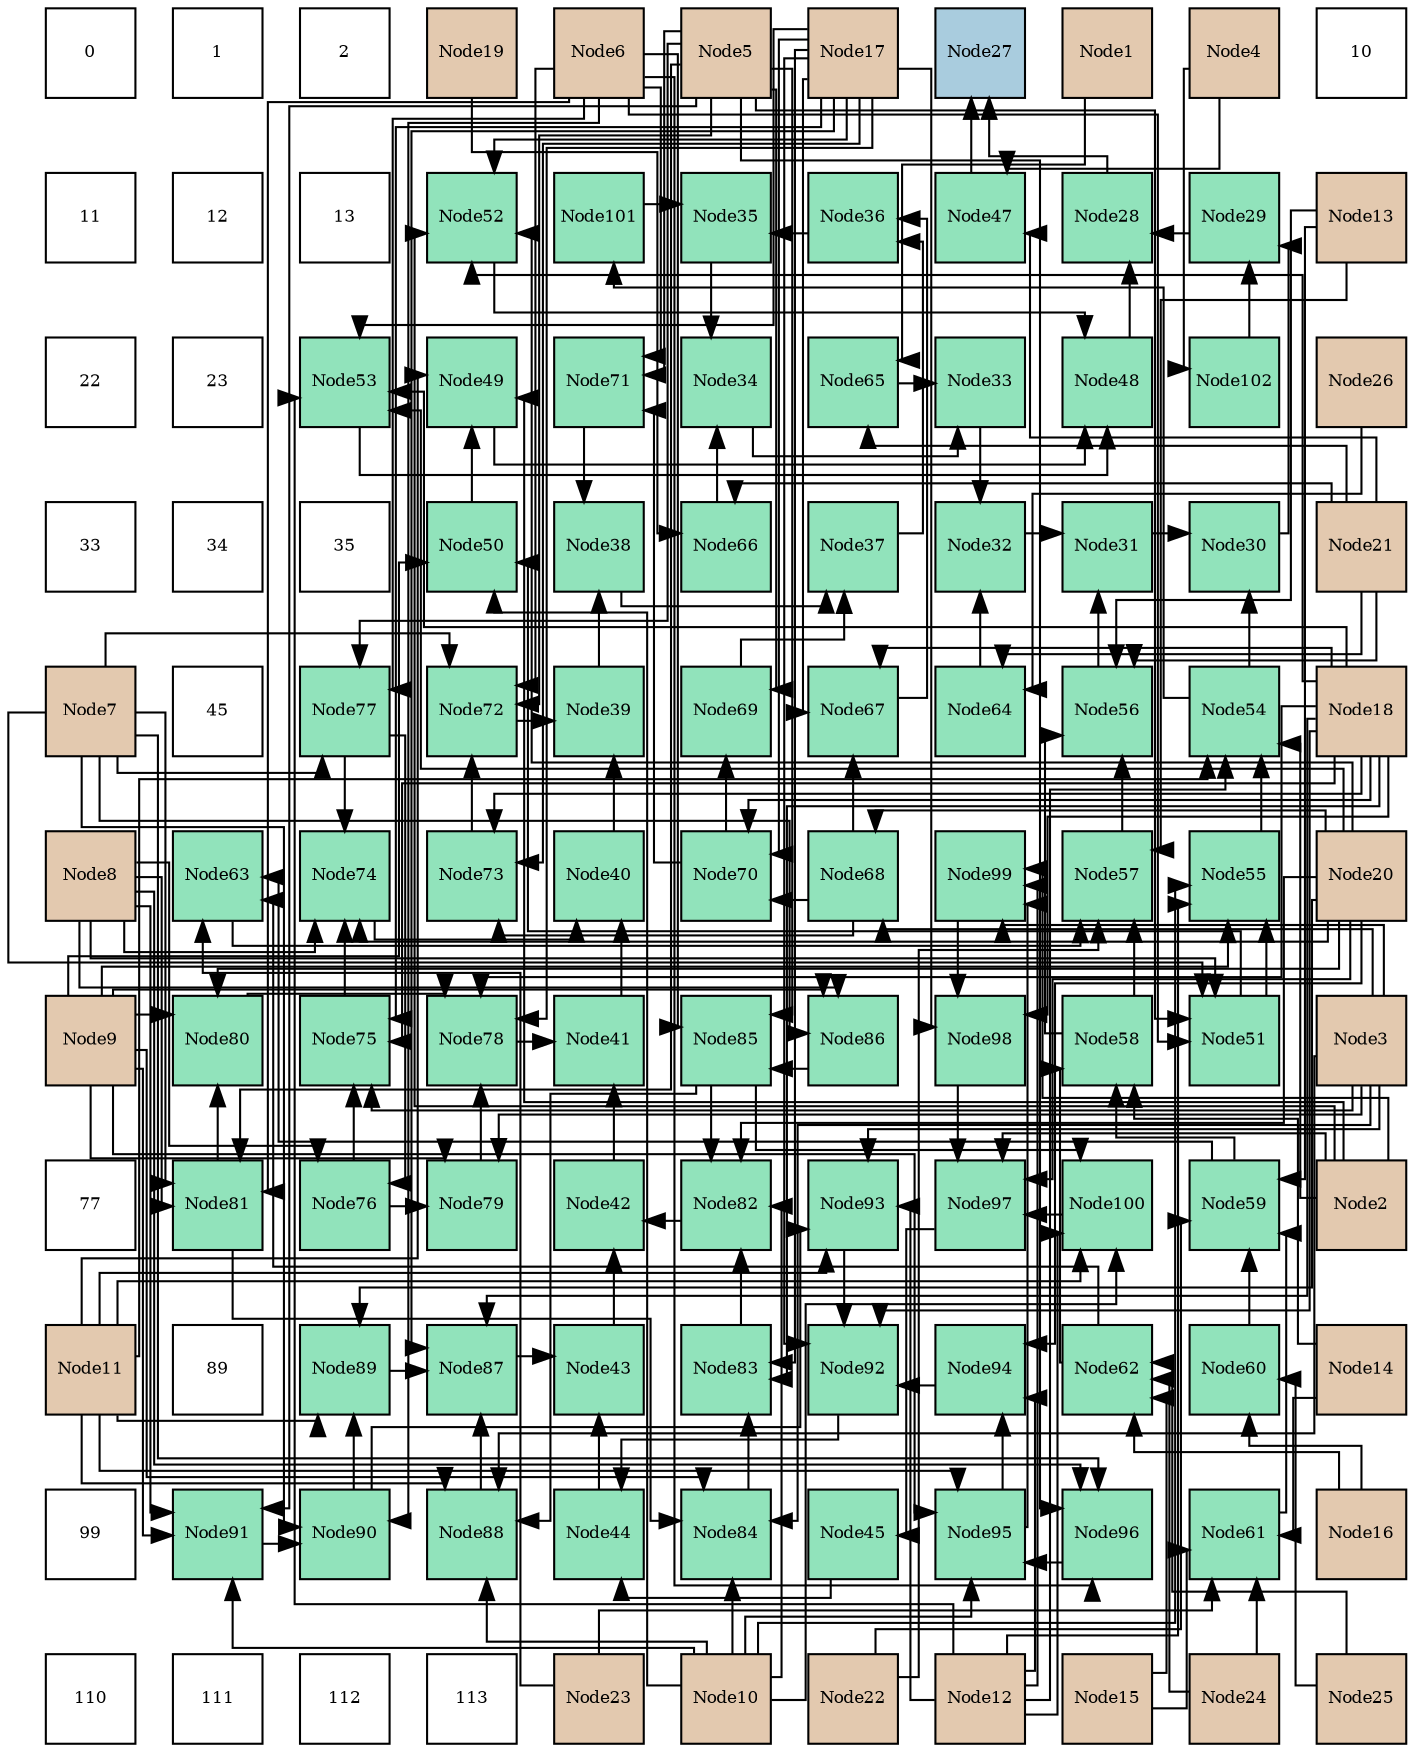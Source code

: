digraph layout{
 rankdir=TB;
 splines=ortho;
 node [style=filled shape=square fixedsize=true width=0.6];
0[label="0", fontsize=8, fillcolor="#ffffff"];
1[label="1", fontsize=8, fillcolor="#ffffff"];
2[label="2", fontsize=8, fillcolor="#ffffff"];
3[label="Node19", fontsize=8, fillcolor="#e3c9af"];
4[label="Node6", fontsize=8, fillcolor="#e3c9af"];
5[label="Node5", fontsize=8, fillcolor="#e3c9af"];
6[label="Node17", fontsize=8, fillcolor="#e3c9af"];
7[label="Node27", fontsize=8, fillcolor="#a9ccde"];
8[label="Node1", fontsize=8, fillcolor="#e3c9af"];
9[label="Node4", fontsize=8, fillcolor="#e3c9af"];
10[label="10", fontsize=8, fillcolor="#ffffff"];
11[label="11", fontsize=8, fillcolor="#ffffff"];
12[label="12", fontsize=8, fillcolor="#ffffff"];
13[label="13", fontsize=8, fillcolor="#ffffff"];
14[label="Node52", fontsize=8, fillcolor="#91e3bb"];
15[label="Node101", fontsize=8, fillcolor="#91e3bb"];
16[label="Node35", fontsize=8, fillcolor="#91e3bb"];
17[label="Node36", fontsize=8, fillcolor="#91e3bb"];
18[label="Node47", fontsize=8, fillcolor="#91e3bb"];
19[label="Node28", fontsize=8, fillcolor="#91e3bb"];
20[label="Node29", fontsize=8, fillcolor="#91e3bb"];
21[label="Node13", fontsize=8, fillcolor="#e3c9af"];
22[label="22", fontsize=8, fillcolor="#ffffff"];
23[label="23", fontsize=8, fillcolor="#ffffff"];
24[label="Node53", fontsize=8, fillcolor="#91e3bb"];
25[label="Node49", fontsize=8, fillcolor="#91e3bb"];
26[label="Node71", fontsize=8, fillcolor="#91e3bb"];
27[label="Node34", fontsize=8, fillcolor="#91e3bb"];
28[label="Node65", fontsize=8, fillcolor="#91e3bb"];
29[label="Node33", fontsize=8, fillcolor="#91e3bb"];
30[label="Node48", fontsize=8, fillcolor="#91e3bb"];
31[label="Node102", fontsize=8, fillcolor="#91e3bb"];
32[label="Node26", fontsize=8, fillcolor="#e3c9af"];
33[label="33", fontsize=8, fillcolor="#ffffff"];
34[label="34", fontsize=8, fillcolor="#ffffff"];
35[label="35", fontsize=8, fillcolor="#ffffff"];
36[label="Node50", fontsize=8, fillcolor="#91e3bb"];
37[label="Node38", fontsize=8, fillcolor="#91e3bb"];
38[label="Node66", fontsize=8, fillcolor="#91e3bb"];
39[label="Node37", fontsize=8, fillcolor="#91e3bb"];
40[label="Node32", fontsize=8, fillcolor="#91e3bb"];
41[label="Node31", fontsize=8, fillcolor="#91e3bb"];
42[label="Node30", fontsize=8, fillcolor="#91e3bb"];
43[label="Node21", fontsize=8, fillcolor="#e3c9af"];
44[label="Node7", fontsize=8, fillcolor="#e3c9af"];
45[label="45", fontsize=8, fillcolor="#ffffff"];
46[label="Node77", fontsize=8, fillcolor="#91e3bb"];
47[label="Node72", fontsize=8, fillcolor="#91e3bb"];
48[label="Node39", fontsize=8, fillcolor="#91e3bb"];
49[label="Node69", fontsize=8, fillcolor="#91e3bb"];
50[label="Node67", fontsize=8, fillcolor="#91e3bb"];
51[label="Node64", fontsize=8, fillcolor="#91e3bb"];
52[label="Node56", fontsize=8, fillcolor="#91e3bb"];
53[label="Node54", fontsize=8, fillcolor="#91e3bb"];
54[label="Node18", fontsize=8, fillcolor="#e3c9af"];
55[label="Node8", fontsize=8, fillcolor="#e3c9af"];
56[label="Node63", fontsize=8, fillcolor="#91e3bb"];
57[label="Node74", fontsize=8, fillcolor="#91e3bb"];
58[label="Node73", fontsize=8, fillcolor="#91e3bb"];
59[label="Node40", fontsize=8, fillcolor="#91e3bb"];
60[label="Node70", fontsize=8, fillcolor="#91e3bb"];
61[label="Node68", fontsize=8, fillcolor="#91e3bb"];
62[label="Node99", fontsize=8, fillcolor="#91e3bb"];
63[label="Node57", fontsize=8, fillcolor="#91e3bb"];
64[label="Node55", fontsize=8, fillcolor="#91e3bb"];
65[label="Node20", fontsize=8, fillcolor="#e3c9af"];
66[label="Node9", fontsize=8, fillcolor="#e3c9af"];
67[label="Node80", fontsize=8, fillcolor="#91e3bb"];
68[label="Node75", fontsize=8, fillcolor="#91e3bb"];
69[label="Node78", fontsize=8, fillcolor="#91e3bb"];
70[label="Node41", fontsize=8, fillcolor="#91e3bb"];
71[label="Node85", fontsize=8, fillcolor="#91e3bb"];
72[label="Node86", fontsize=8, fillcolor="#91e3bb"];
73[label="Node98", fontsize=8, fillcolor="#91e3bb"];
74[label="Node58", fontsize=8, fillcolor="#91e3bb"];
75[label="Node51", fontsize=8, fillcolor="#91e3bb"];
76[label="Node3", fontsize=8, fillcolor="#e3c9af"];
77[label="77", fontsize=8, fillcolor="#ffffff"];
78[label="Node81", fontsize=8, fillcolor="#91e3bb"];
79[label="Node76", fontsize=8, fillcolor="#91e3bb"];
80[label="Node79", fontsize=8, fillcolor="#91e3bb"];
81[label="Node42", fontsize=8, fillcolor="#91e3bb"];
82[label="Node82", fontsize=8, fillcolor="#91e3bb"];
83[label="Node93", fontsize=8, fillcolor="#91e3bb"];
84[label="Node97", fontsize=8, fillcolor="#91e3bb"];
85[label="Node100", fontsize=8, fillcolor="#91e3bb"];
86[label="Node59", fontsize=8, fillcolor="#91e3bb"];
87[label="Node2", fontsize=8, fillcolor="#e3c9af"];
88[label="Node11", fontsize=8, fillcolor="#e3c9af"];
89[label="89", fontsize=8, fillcolor="#ffffff"];
90[label="Node89", fontsize=8, fillcolor="#91e3bb"];
91[label="Node87", fontsize=8, fillcolor="#91e3bb"];
92[label="Node43", fontsize=8, fillcolor="#91e3bb"];
93[label="Node83", fontsize=8, fillcolor="#91e3bb"];
94[label="Node92", fontsize=8, fillcolor="#91e3bb"];
95[label="Node94", fontsize=8, fillcolor="#91e3bb"];
96[label="Node62", fontsize=8, fillcolor="#91e3bb"];
97[label="Node60", fontsize=8, fillcolor="#91e3bb"];
98[label="Node14", fontsize=8, fillcolor="#e3c9af"];
99[label="99", fontsize=8, fillcolor="#ffffff"];
100[label="Node91", fontsize=8, fillcolor="#91e3bb"];
101[label="Node90", fontsize=8, fillcolor="#91e3bb"];
102[label="Node88", fontsize=8, fillcolor="#91e3bb"];
103[label="Node44", fontsize=8, fillcolor="#91e3bb"];
104[label="Node84", fontsize=8, fillcolor="#91e3bb"];
105[label="Node45", fontsize=8, fillcolor="#91e3bb"];
106[label="Node95", fontsize=8, fillcolor="#91e3bb"];
107[label="Node96", fontsize=8, fillcolor="#91e3bb"];
108[label="Node61", fontsize=8, fillcolor="#91e3bb"];
109[label="Node16", fontsize=8, fillcolor="#e3c9af"];
110[label="110", fontsize=8, fillcolor="#ffffff"];
111[label="111", fontsize=8, fillcolor="#ffffff"];
112[label="112", fontsize=8, fillcolor="#ffffff"];
113[label="113", fontsize=8, fillcolor="#ffffff"];
114[label="Node23", fontsize=8, fillcolor="#e3c9af"];
115[label="Node10", fontsize=8, fillcolor="#e3c9af"];
116[label="Node22", fontsize=8, fillcolor="#e3c9af"];
117[label="Node12", fontsize=8, fillcolor="#e3c9af"];
118[label="Node15", fontsize=8, fillcolor="#e3c9af"];
119[label="Node24", fontsize=8, fillcolor="#e3c9af"];
120[label="Node25", fontsize=8, fillcolor="#e3c9af"];
edge [constraint=false, style=vis];19 -> 7;
18 -> 7;
20 -> 19;
30 -> 19;
42 -> 20;
31 -> 20;
41 -> 42;
53 -> 42;
40 -> 41;
52 -> 41;
29 -> 40;
51 -> 40;
27 -> 29;
28 -> 29;
16 -> 27;
38 -> 27;
17 -> 16;
15 -> 16;
39 -> 17;
50 -> 17;
37 -> 39;
49 -> 39;
48 -> 37;
26 -> 37;
59 -> 48;
47 -> 48;
70 -> 59;
57 -> 59;
81 -> 70;
69 -> 70;
92 -> 81;
82 -> 81;
103 -> 92;
91 -> 92;
105 -> 103;
94 -> 103;
84 -> 105;
63 -> 52;
74 -> 52;
21 -> 52;
43 -> 52;
73 -> 84;
85 -> 84;
87 -> 84;
65 -> 84;
25 -> 30;
14 -> 30;
24 -> 30;
74 -> 63;
56 -> 63;
21 -> 63;
116 -> 63;
68 -> 57;
46 -> 57;
55 -> 57;
65 -> 57;
80 -> 69;
67 -> 69;
6 -> 69;
54 -> 69;
93 -> 82;
71 -> 82;
115 -> 82;
65 -> 82;
102 -> 91;
90 -> 91;
6 -> 91;
54 -> 91;
83 -> 94;
95 -> 94;
6 -> 94;
54 -> 94;
62 -> 73;
6 -> 73;
54 -> 73;
53 -> 15;
36 -> 25;
87 -> 25;
88 -> 25;
64 -> 53;
87 -> 53;
88 -> 53;
117 -> 53;
86 -> 74;
96 -> 74;
98 -> 74;
86 -> 56;
96 -> 56;
114 -> 56;
60 -> 49;
5 -> 49;
60 -> 26;
5 -> 26;
4 -> 26;
58 -> 47;
5 -> 47;
4 -> 47;
44 -> 47;
79 -> 68;
76 -> 68;
6 -> 68;
54 -> 68;
79 -> 80;
76 -> 80;
66 -> 80;
104 -> 93;
6 -> 93;
54 -> 93;
71 -> 102;
76 -> 102;
115 -> 102;
88 -> 102;
101 -> 90;
88 -> 90;
65 -> 90;
101 -> 83;
76 -> 83;
88 -> 83;
117 -> 83;
106 -> 95;
117 -> 95;
65 -> 95;
106 -> 62;
87 -> 62;
76 -> 62;
117 -> 62;
71 -> 85;
115 -> 85;
88 -> 85;
117 -> 85;
75 -> 36;
66 -> 36;
115 -> 36;
75 -> 64;
66 -> 64;
115 -> 64;
117 -> 64;
97 -> 86;
108 -> 86;
21 -> 86;
116 -> 86;
61 -> 50;
6 -> 50;
54 -> 50;
61 -> 60;
6 -> 60;
54 -> 60;
61 -> 58;
6 -> 58;
54 -> 58;
46 -> 79;
55 -> 79;
78 -> 67;
66 -> 67;
65 -> 67;
78 -> 104;
76 -> 104;
66 -> 104;
115 -> 104;
72 -> 71;
5 -> 71;
4 -> 71;
100 -> 101;
4 -> 101;
44 -> 101;
107 -> 106;
66 -> 106;
115 -> 106;
88 -> 106;
9 -> 18;
43 -> 18;
5 -> 75;
4 -> 75;
44 -> 75;
55 -> 75;
87 -> 14;
6 -> 14;
54 -> 14;
65 -> 14;
117 -> 24;
6 -> 24;
54 -> 24;
65 -> 24;
109 -> 97;
120 -> 97;
98 -> 108;
118 -> 108;
114 -> 108;
119 -> 108;
118 -> 96;
109 -> 96;
119 -> 96;
120 -> 96;
43 -> 51;
32 -> 51;
8 -> 28;
43 -> 28;
3 -> 38;
43 -> 38;
76 -> 61;
65 -> 61;
5 -> 46;
4 -> 46;
44 -> 46;
5 -> 78;
4 -> 78;
44 -> 78;
55 -> 78;
44 -> 72;
55 -> 72;
66 -> 72;
5 -> 100;
55 -> 100;
66 -> 100;
115 -> 100;
5 -> 107;
4 -> 107;
44 -> 107;
55 -> 107;
9 -> 31;
edge [constraint=true, style=invis];
0 -> 11 -> 22 -> 33 -> 44 -> 55 -> 66 -> 77 -> 88 -> 99 -> 110;
1 -> 12 -> 23 -> 34 -> 45 -> 56 -> 67 -> 78 -> 89 -> 100 -> 111;
2 -> 13 -> 24 -> 35 -> 46 -> 57 -> 68 -> 79 -> 90 -> 101 -> 112;
3 -> 14 -> 25 -> 36 -> 47 -> 58 -> 69 -> 80 -> 91 -> 102 -> 113;
4 -> 15 -> 26 -> 37 -> 48 -> 59 -> 70 -> 81 -> 92 -> 103 -> 114;
5 -> 16 -> 27 -> 38 -> 49 -> 60 -> 71 -> 82 -> 93 -> 104 -> 115;
6 -> 17 -> 28 -> 39 -> 50 -> 61 -> 72 -> 83 -> 94 -> 105 -> 116;
7 -> 18 -> 29 -> 40 -> 51 -> 62 -> 73 -> 84 -> 95 -> 106 -> 117;
8 -> 19 -> 30 -> 41 -> 52 -> 63 -> 74 -> 85 -> 96 -> 107 -> 118;
9 -> 20 -> 31 -> 42 -> 53 -> 64 -> 75 -> 86 -> 97 -> 108 -> 119;
10 -> 21 -> 32 -> 43 -> 54 -> 65 -> 76 -> 87 -> 98 -> 109 -> 120;
rank = same {0 -> 1 -> 2 -> 3 -> 4 -> 5 -> 6 -> 7 -> 8 -> 9 -> 10};
rank = same {11 -> 12 -> 13 -> 14 -> 15 -> 16 -> 17 -> 18 -> 19 -> 20 -> 21};
rank = same {22 -> 23 -> 24 -> 25 -> 26 -> 27 -> 28 -> 29 -> 30 -> 31 -> 32};
rank = same {33 -> 34 -> 35 -> 36 -> 37 -> 38 -> 39 -> 40 -> 41 -> 42 -> 43};
rank = same {44 -> 45 -> 46 -> 47 -> 48 -> 49 -> 50 -> 51 -> 52 -> 53 -> 54};
rank = same {55 -> 56 -> 57 -> 58 -> 59 -> 60 -> 61 -> 62 -> 63 -> 64 -> 65};
rank = same {66 -> 67 -> 68 -> 69 -> 70 -> 71 -> 72 -> 73 -> 74 -> 75 -> 76};
rank = same {77 -> 78 -> 79 -> 80 -> 81 -> 82 -> 83 -> 84 -> 85 -> 86 -> 87};
rank = same {88 -> 89 -> 90 -> 91 -> 92 -> 93 -> 94 -> 95 -> 96 -> 97 -> 98};
rank = same {99 -> 100 -> 101 -> 102 -> 103 -> 104 -> 105 -> 106 -> 107 -> 108 -> 109};
rank = same {110 -> 111 -> 112 -> 113 -> 114 -> 115 -> 116 -> 117 -> 118 -> 119 -> 120};
}